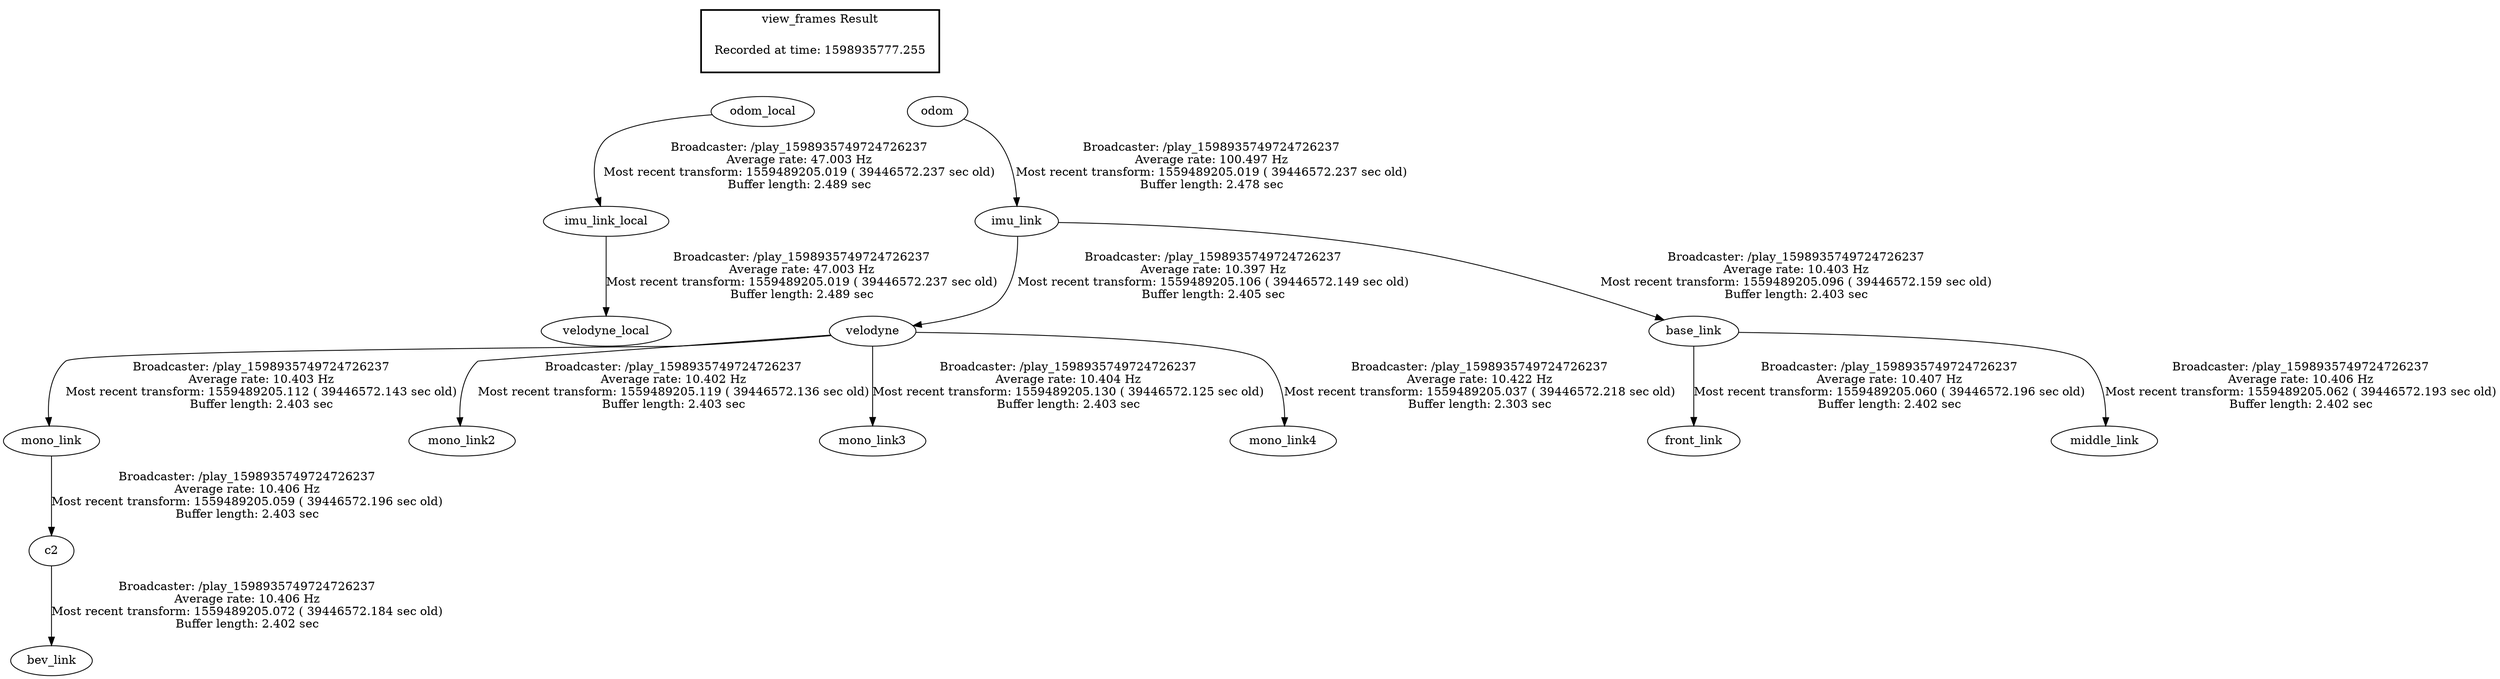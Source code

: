 digraph G {
"odom_local" -> "imu_link_local"[label="Broadcaster: /play_1598935749724726237\nAverage rate: 47.003 Hz\nMost recent transform: 1559489205.019 ( 39446572.237 sec old)\nBuffer length: 2.489 sec\n"];
"imu_link_local" -> "velodyne_local"[label="Broadcaster: /play_1598935749724726237\nAverage rate: 47.003 Hz\nMost recent transform: 1559489205.019 ( 39446572.237 sec old)\nBuffer length: 2.489 sec\n"];
"odom" -> "imu_link"[label="Broadcaster: /play_1598935749724726237\nAverage rate: 100.497 Hz\nMost recent transform: 1559489205.019 ( 39446572.237 sec old)\nBuffer length: 2.478 sec\n"];
"mono_link" -> "c2"[label="Broadcaster: /play_1598935749724726237\nAverage rate: 10.406 Hz\nMost recent transform: 1559489205.059 ( 39446572.196 sec old)\nBuffer length: 2.403 sec\n"];
"velodyne" -> "mono_link"[label="Broadcaster: /play_1598935749724726237\nAverage rate: 10.403 Hz\nMost recent transform: 1559489205.112 ( 39446572.143 sec old)\nBuffer length: 2.403 sec\n"];
"base_link" -> "front_link"[label="Broadcaster: /play_1598935749724726237\nAverage rate: 10.407 Hz\nMost recent transform: 1559489205.060 ( 39446572.196 sec old)\nBuffer length: 2.402 sec\n"];
"imu_link" -> "base_link"[label="Broadcaster: /play_1598935749724726237\nAverage rate: 10.403 Hz\nMost recent transform: 1559489205.096 ( 39446572.159 sec old)\nBuffer length: 2.403 sec\n"];
"base_link" -> "middle_link"[label="Broadcaster: /play_1598935749724726237\nAverage rate: 10.406 Hz\nMost recent transform: 1559489205.062 ( 39446572.193 sec old)\nBuffer length: 2.402 sec\n"];
"c2" -> "bev_link"[label="Broadcaster: /play_1598935749724726237\nAverage rate: 10.406 Hz\nMost recent transform: 1559489205.072 ( 39446572.184 sec old)\nBuffer length: 2.402 sec\n"];
"imu_link" -> "velodyne"[label="Broadcaster: /play_1598935749724726237\nAverage rate: 10.397 Hz\nMost recent transform: 1559489205.106 ( 39446572.149 sec old)\nBuffer length: 2.405 sec\n"];
"velodyne" -> "mono_link2"[label="Broadcaster: /play_1598935749724726237\nAverage rate: 10.402 Hz\nMost recent transform: 1559489205.119 ( 39446572.136 sec old)\nBuffer length: 2.403 sec\n"];
"velodyne" -> "mono_link3"[label="Broadcaster: /play_1598935749724726237\nAverage rate: 10.404 Hz\nMost recent transform: 1559489205.130 ( 39446572.125 sec old)\nBuffer length: 2.403 sec\n"];
"velodyne" -> "mono_link4"[label="Broadcaster: /play_1598935749724726237\nAverage rate: 10.422 Hz\nMost recent transform: 1559489205.037 ( 39446572.218 sec old)\nBuffer length: 2.303 sec\n"];
edge [style=invis];
 subgraph cluster_legend { style=bold; color=black; label ="view_frames Result";
"Recorded at time: 1598935777.255"[ shape=plaintext ] ;
 }->"odom_local";
edge [style=invis];
 subgraph cluster_legend { style=bold; color=black; label ="view_frames Result";
"Recorded at time: 1598935777.255"[ shape=plaintext ] ;
 }->"odom";
}